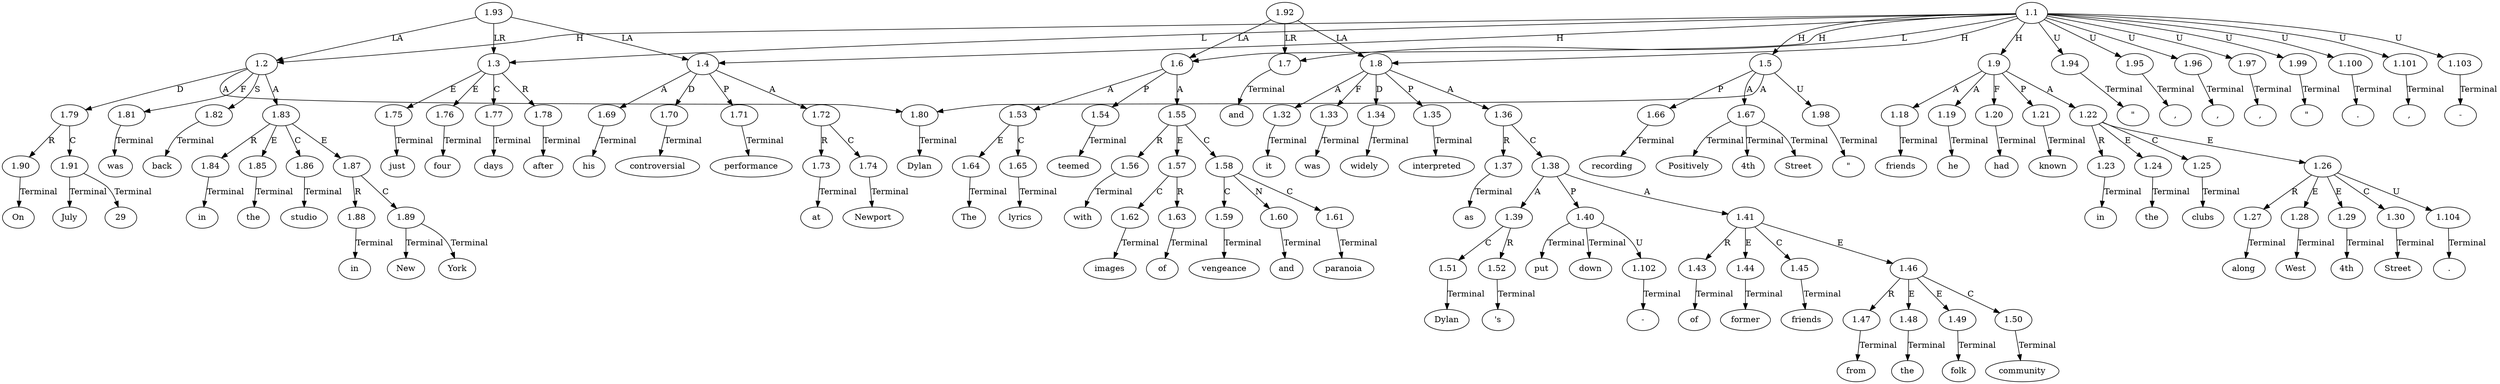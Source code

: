 // Graph
digraph {
	0.1 [label="\"" ordering=out]
	0.10 [label=his ordering=out]
	0.11 [label=controversial ordering=out]
	0.12 [label=performance ordering=out]
	0.13 [label=at ordering=out]
	0.14 [label=Newport ordering=out]
	0.15 [label="," ordering=out]
	0.16 [label=Dylan ordering=out]
	0.17 [label=was ordering=out]
	0.18 [label=back ordering=out]
	0.19 [label=in ordering=out]
	0.2 [label=On ordering=out]
	0.20 [label=the ordering=out]
	0.21 [label=studio ordering=out]
	0.22 [label=in ordering=out]
	0.23 [label=New ordering=out]
	0.24 [label=York ordering=out]
	0.25 [label="," ordering=out]
	0.26 [label=recording ordering=out]
	0.27 [label="\"" ordering=out]
	0.28 [label=Positively ordering=out]
	0.29 [label="4th" ordering=out]
	0.3 [label=July ordering=out]
	0.30 [label=Street ordering=out]
	0.31 [label="\"" ordering=out]
	0.32 [label="." ordering=out]
	0.33 [label=The ordering=out]
	0.34 [label=lyrics ordering=out]
	0.35 [label=teemed ordering=out]
	0.36 [label=with ordering=out]
	0.37 [label=images ordering=out]
	0.38 [label=of ordering=out]
	0.39 [label=vengeance ordering=out]
	0.4 [label=29 ordering=out]
	0.40 [label=and ordering=out]
	0.41 [label=paranoia ordering=out]
	0.42 [label="," ordering=out]
	0.43 [label=and ordering=out]
	0.44 [label=it ordering=out]
	0.45 [label=was ordering=out]
	0.46 [label=widely ordering=out]
	0.47 [label=interpreted ordering=out]
	0.48 [label=as ordering=out]
	0.49 [label=Dylan ordering=out]
	0.5 [label="," ordering=out]
	0.50 [label="'s" ordering=out]
	0.51 [label=put ordering=out]
	0.52 [label="-" ordering=out]
	0.53 [label=down ordering=out]
	0.54 [label=of ordering=out]
	0.55 [label=former ordering=out]
	0.56 [label=friends ordering=out]
	0.57 [label=from ordering=out]
	0.58 [label=the ordering=out]
	0.59 [label=folk ordering=out]
	0.6 [label=just ordering=out]
	0.60 [label=community ordering=out]
	0.61 [label="-" ordering=out]
	0.62 [label=friends ordering=out]
	0.63 [label=he ordering=out]
	0.64 [label=had ordering=out]
	0.65 [label=known ordering=out]
	0.66 [label=in ordering=out]
	0.67 [label=the ordering=out]
	0.68 [label=clubs ordering=out]
	0.69 [label=along ordering=out]
	0.7 [label=four ordering=out]
	0.70 [label=West ordering=out]
	0.71 [label="4th" ordering=out]
	0.72 [label=Street ordering=out]
	0.73 [label="." ordering=out]
	0.8 [label=days ordering=out]
	0.9 [label=after ordering=out]
	1.1 [label=1.1 ordering=out]
	1.2 [label=1.2 ordering=out]
	1.3 [label=1.3 ordering=out]
	1.4 [label=1.4 ordering=out]
	1.5 [label=1.5 ordering=out]
	1.6 [label=1.6 ordering=out]
	1.7 [label=1.7 ordering=out]
	1.8 [label=1.8 ordering=out]
	1.9 [label=1.9 ordering=out]
	1.18 [label=1.18 ordering=out]
	1.19 [label=1.19 ordering=out]
	1.20 [label=1.20 ordering=out]
	1.21 [label=1.21 ordering=out]
	1.22 [label=1.22 ordering=out]
	1.23 [label=1.23 ordering=out]
	1.24 [label=1.24 ordering=out]
	1.25 [label=1.25 ordering=out]
	1.26 [label=1.26 ordering=out]
	1.27 [label=1.27 ordering=out]
	1.28 [label=1.28 ordering=out]
	1.29 [label=1.29 ordering=out]
	1.30 [label=1.30 ordering=out]
	1.32 [label=1.32 ordering=out]
	1.33 [label=1.33 ordering=out]
	1.34 [label=1.34 ordering=out]
	1.35 [label=1.35 ordering=out]
	1.36 [label=1.36 ordering=out]
	1.37 [label=1.37 ordering=out]
	1.38 [label=1.38 ordering=out]
	1.39 [label=1.39 ordering=out]
	1.40 [label=1.40 ordering=out]
	1.41 [label=1.41 ordering=out]
	1.43 [label=1.43 ordering=out]
	1.44 [label=1.44 ordering=out]
	1.45 [label=1.45 ordering=out]
	1.46 [label=1.46 ordering=out]
	1.47 [label=1.47 ordering=out]
	1.48 [label=1.48 ordering=out]
	1.49 [label=1.49 ordering=out]
	1.50 [label=1.50 ordering=out]
	1.51 [label=1.51 ordering=out]
	1.52 [label=1.52 ordering=out]
	1.53 [label=1.53 ordering=out]
	1.54 [label=1.54 ordering=out]
	1.55 [label=1.55 ordering=out]
	1.56 [label=1.56 ordering=out]
	1.57 [label=1.57 ordering=out]
	1.58 [label=1.58 ordering=out]
	1.59 [label=1.59 ordering=out]
	1.60 [label=1.60 ordering=out]
	1.61 [label=1.61 ordering=out]
	1.62 [label=1.62 ordering=out]
	1.63 [label=1.63 ordering=out]
	1.64 [label=1.64 ordering=out]
	1.65 [label=1.65 ordering=out]
	1.66 [label=1.66 ordering=out]
	1.67 [label=1.67 ordering=out]
	1.69 [label=1.69 ordering=out]
	1.70 [label=1.70 ordering=out]
	1.71 [label=1.71 ordering=out]
	1.72 [label=1.72 ordering=out]
	1.73 [label=1.73 ordering=out]
	1.74 [label=1.74 ordering=out]
	1.75 [label=1.75 ordering=out]
	1.76 [label=1.76 ordering=out]
	1.77 [label=1.77 ordering=out]
	1.78 [label=1.78 ordering=out]
	1.79 [label=1.79 ordering=out]
	1.80 [label=1.80 ordering=out]
	1.81 [label=1.81 ordering=out]
	1.82 [label=1.82 ordering=out]
	1.83 [label=1.83 ordering=out]
	1.84 [label=1.84 ordering=out]
	1.85 [label=1.85 ordering=out]
	1.86 [label=1.86 ordering=out]
	1.87 [label=1.87 ordering=out]
	1.88 [label=1.88 ordering=out]
	1.89 [label=1.89 ordering=out]
	1.90 [label=1.90 ordering=out]
	1.91 [label=1.91 ordering=out]
	1.92 [label=1.92 ordering=out]
	1.93 [label=1.93 ordering=out]
	1.94 [label=1.94 ordering=out]
	1.95 [label=1.95 ordering=out]
	1.96 [label=1.96 ordering=out]
	1.97 [label=1.97 ordering=out]
	1.98 [label=1.98 ordering=out]
	1.99 [label=1.99 ordering=out]
	1.100 [label=1.100 ordering=out]
	1.101 [label=1.101 ordering=out]
	1.102 [label=1.102 ordering=out]
	1.103 [label=1.103 ordering=out]
	1.104 [label=1.104 ordering=out]
	1.1 -> 1.2 [label=H ordering=out]
	1.1 -> 1.3 [label=L ordering=out]
	1.1 -> 1.4 [label=H ordering=out]
	1.1 -> 1.5 [label=H ordering=out]
	1.1 -> 1.6 [label=H ordering=out]
	1.1 -> 1.7 [label=L ordering=out]
	1.1 -> 1.8 [label=H ordering=out]
	1.1 -> 1.9 [label=H ordering=out]
	1.1 -> 1.94 [label=U ordering=out]
	1.1 -> 1.95 [label=U ordering=out]
	1.1 -> 1.96 [label=U ordering=out]
	1.1 -> 1.97 [label=U ordering=out]
	1.1 -> 1.99 [label=U ordering=out]
	1.1 -> 1.100 [label=U ordering=out]
	1.1 -> 1.101 [label=U ordering=out]
	1.1 -> 1.103 [label=U ordering=out]
	1.2 -> 1.79 [label=D ordering=out]
	1.2 -> 1.80 [label=A ordering=out]
	1.2 -> 1.81 [label=F ordering=out]
	1.2 -> 1.82 [label=S ordering=out]
	1.2 -> 1.83 [label=A ordering=out]
	1.3 -> 1.75 [label=E ordering=out]
	1.3 -> 1.76 [label=E ordering=out]
	1.3 -> 1.77 [label=C ordering=out]
	1.3 -> 1.78 [label=R ordering=out]
	1.4 -> 1.69 [label=A ordering=out]
	1.4 -> 1.70 [label=D ordering=out]
	1.4 -> 1.71 [label=P ordering=out]
	1.4 -> 1.72 [label=A ordering=out]
	1.5 -> 1.66 [label=P ordering=out]
	1.5 -> 1.67 [label=A ordering=out]
	1.5 -> 1.80 [label=A ordering=out]
	1.5 -> 1.98 [label=U ordering=out]
	1.6 -> 1.53 [label=A ordering=out]
	1.6 -> 1.54 [label=P ordering=out]
	1.6 -> 1.55 [label=A ordering=out]
	1.7 -> 0.43 [label=Terminal ordering=out]
	1.8 -> 1.32 [label=A ordering=out]
	1.8 -> 1.33 [label=F ordering=out]
	1.8 -> 1.34 [label=D ordering=out]
	1.8 -> 1.35 [label=P ordering=out]
	1.8 -> 1.36 [label=A ordering=out]
	1.9 -> 1.18 [label=A ordering=out]
	1.9 -> 1.19 [label=A ordering=out]
	1.9 -> 1.20 [label=F ordering=out]
	1.9 -> 1.21 [label=P ordering=out]
	1.9 -> 1.22 [label=A ordering=out]
	1.18 -> 0.62 [label=Terminal ordering=out]
	1.19 -> 0.63 [label=Terminal ordering=out]
	1.20 -> 0.64 [label=Terminal ordering=out]
	1.21 -> 0.65 [label=Terminal ordering=out]
	1.22 -> 1.23 [label=R ordering=out]
	1.22 -> 1.24 [label=E ordering=out]
	1.22 -> 1.25 [label=C ordering=out]
	1.22 -> 1.26 [label=E ordering=out]
	1.23 -> 0.66 [label=Terminal ordering=out]
	1.24 -> 0.67 [label=Terminal ordering=out]
	1.25 -> 0.68 [label=Terminal ordering=out]
	1.26 -> 1.27 [label=R ordering=out]
	1.26 -> 1.28 [label=E ordering=out]
	1.26 -> 1.29 [label=E ordering=out]
	1.26 -> 1.30 [label=C ordering=out]
	1.26 -> 1.104 [label=U ordering=out]
	1.27 -> 0.69 [label=Terminal ordering=out]
	1.28 -> 0.70 [label=Terminal ordering=out]
	1.29 -> 0.71 [label=Terminal ordering=out]
	1.30 -> 0.72 [label=Terminal ordering=out]
	1.32 -> 0.44 [label=Terminal ordering=out]
	1.33 -> 0.45 [label=Terminal ordering=out]
	1.34 -> 0.46 [label=Terminal ordering=out]
	1.35 -> 0.47 [label=Terminal ordering=out]
	1.36 -> 1.37 [label=R ordering=out]
	1.36 -> 1.38 [label=C ordering=out]
	1.37 -> 0.48 [label=Terminal ordering=out]
	1.38 -> 1.39 [label=A ordering=out]
	1.38 -> 1.40 [label=P ordering=out]
	1.38 -> 1.41 [label=A ordering=out]
	1.39 -> 1.51 [label=C ordering=out]
	1.39 -> 1.52 [label=R ordering=out]
	1.40 -> 0.51 [label=Terminal ordering=out]
	1.40 -> 0.53 [label=Terminal ordering=out]
	1.40 -> 1.102 [label=U ordering=out]
	1.41 -> 1.43 [label=R ordering=out]
	1.41 -> 1.44 [label=E ordering=out]
	1.41 -> 1.45 [label=C ordering=out]
	1.41 -> 1.46 [label=E ordering=out]
	1.43 -> 0.54 [label=Terminal ordering=out]
	1.44 -> 0.55 [label=Terminal ordering=out]
	1.45 -> 0.56 [label=Terminal ordering=out]
	1.46 -> 1.47 [label=R ordering=out]
	1.46 -> 1.48 [label=E ordering=out]
	1.46 -> 1.49 [label=E ordering=out]
	1.46 -> 1.50 [label=C ordering=out]
	1.47 -> 0.57 [label=Terminal ordering=out]
	1.48 -> 0.58 [label=Terminal ordering=out]
	1.49 -> 0.59 [label=Terminal ordering=out]
	1.50 -> 0.60 [label=Terminal ordering=out]
	1.51 -> 0.49 [label=Terminal ordering=out]
	1.52 -> 0.50 [label=Terminal ordering=out]
	1.53 -> 1.64 [label=E ordering=out]
	1.53 -> 1.65 [label=C ordering=out]
	1.54 -> 0.35 [label=Terminal ordering=out]
	1.55 -> 1.56 [label=R ordering=out]
	1.55 -> 1.57 [label=E ordering=out]
	1.55 -> 1.58 [label=C ordering=out]
	1.56 -> 0.36 [label=Terminal ordering=out]
	1.57 -> 1.62 [label=C ordering=out]
	1.57 -> 1.63 [label=R ordering=out]
	1.58 -> 1.59 [label=C ordering=out]
	1.58 -> 1.60 [label=N ordering=out]
	1.58 -> 1.61 [label=C ordering=out]
	1.59 -> 0.39 [label=Terminal ordering=out]
	1.60 -> 0.40 [label=Terminal ordering=out]
	1.61 -> 0.41 [label=Terminal ordering=out]
	1.62 -> 0.37 [label=Terminal ordering=out]
	1.63 -> 0.38 [label=Terminal ordering=out]
	1.64 -> 0.33 [label=Terminal ordering=out]
	1.65 -> 0.34 [label=Terminal ordering=out]
	1.66 -> 0.26 [label=Terminal ordering=out]
	1.67 -> 0.28 [label=Terminal ordering=out]
	1.67 -> 0.29 [label=Terminal ordering=out]
	1.67 -> 0.30 [label=Terminal ordering=out]
	1.69 -> 0.10 [label=Terminal ordering=out]
	1.70 -> 0.11 [label=Terminal ordering=out]
	1.71 -> 0.12 [label=Terminal ordering=out]
	1.72 -> 1.73 [label=R ordering=out]
	1.72 -> 1.74 [label=C ordering=out]
	1.73 -> 0.13 [label=Terminal ordering=out]
	1.74 -> 0.14 [label=Terminal ordering=out]
	1.75 -> 0.6 [label=Terminal ordering=out]
	1.76 -> 0.7 [label=Terminal ordering=out]
	1.77 -> 0.8 [label=Terminal ordering=out]
	1.78 -> 0.9 [label=Terminal ordering=out]
	1.79 -> 1.90 [label=R ordering=out]
	1.79 -> 1.91 [label=C ordering=out]
	1.80 -> 0.16 [label=Terminal ordering=out]
	1.81 -> 0.17 [label=Terminal ordering=out]
	1.82 -> 0.18 [label=Terminal ordering=out]
	1.83 -> 1.84 [label=R ordering=out]
	1.83 -> 1.85 [label=E ordering=out]
	1.83 -> 1.86 [label=C ordering=out]
	1.83 -> 1.87 [label=E ordering=out]
	1.84 -> 0.19 [label=Terminal ordering=out]
	1.85 -> 0.20 [label=Terminal ordering=out]
	1.86 -> 0.21 [label=Terminal ordering=out]
	1.87 -> 1.88 [label=R ordering=out]
	1.87 -> 1.89 [label=C ordering=out]
	1.88 -> 0.22 [label=Terminal ordering=out]
	1.89 -> 0.23 [label=Terminal ordering=out]
	1.89 -> 0.24 [label=Terminal ordering=out]
	1.90 -> 0.2 [label=Terminal ordering=out]
	1.91 -> 0.3 [label=Terminal ordering=out]
	1.91 -> 0.4 [label=Terminal ordering=out]
	1.92 -> 1.6 [label=LA ordering=out]
	1.92 -> 1.7 [label=LR ordering=out]
	1.92 -> 1.8 [label=LA ordering=out]
	1.93 -> 1.2 [label=LA ordering=out]
	1.93 -> 1.3 [label=LR ordering=out]
	1.93 -> 1.4 [label=LA ordering=out]
	1.94 -> 0.1 [label=Terminal ordering=out]
	1.95 -> 0.5 [label=Terminal ordering=out]
	1.96 -> 0.15 [label=Terminal ordering=out]
	1.97 -> 0.25 [label=Terminal ordering=out]
	1.98 -> 0.27 [label=Terminal ordering=out]
	1.99 -> 0.31 [label=Terminal ordering=out]
	1.100 -> 0.32 [label=Terminal ordering=out]
	1.101 -> 0.42 [label=Terminal ordering=out]
	1.102 -> 0.52 [label=Terminal ordering=out]
	1.103 -> 0.61 [label=Terminal ordering=out]
	1.104 -> 0.73 [label=Terminal ordering=out]
}
